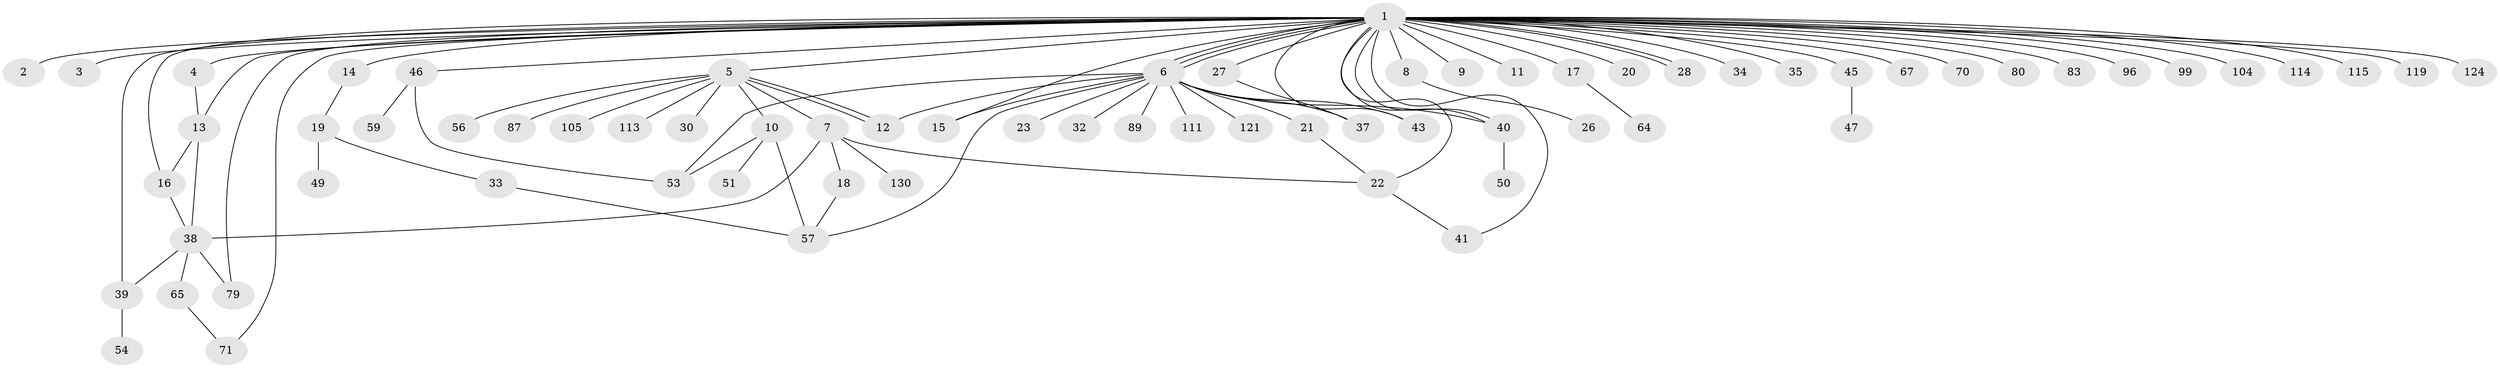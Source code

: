 // original degree distribution, {44: 0.0070921985815602835, 1: 0.5319148936170213, 3: 0.12056737588652482, 12: 0.0070921985815602835, 16: 0.0070921985815602835, 5: 0.05673758865248227, 4: 0.03546099290780142, 6: 0.02127659574468085, 2: 0.2127659574468085}
// Generated by graph-tools (version 1.1) at 2025/14/03/09/25 04:14:37]
// undirected, 70 vertices, 94 edges
graph export_dot {
graph [start="1"]
  node [color=gray90,style=filled];
  1;
  2;
  3;
  4 [super="+108"];
  5 [super="+78+76"];
  6;
  7;
  8 [super="+69"];
  9;
  10 [super="+24+58+31"];
  11 [super="+117+140"];
  12 [super="+129"];
  13 [super="+116+25"];
  14 [super="+29+92"];
  15 [super="+141+44+75+63"];
  16 [super="+112+60"];
  17 [super="+94+48"];
  18 [super="+86"];
  19 [super="+74+100+122"];
  20;
  21 [super="+137+127"];
  22 [super="+128+36"];
  23;
  26 [super="+106"];
  27;
  28 [super="+84+135"];
  30;
  32;
  33 [super="+95+42"];
  34;
  35;
  37 [super="+97"];
  38 [super="+72"];
  39 [super="+73"];
  40 [super="+136"];
  41;
  43 [super="+93+101+61"];
  45 [super="+68"];
  46 [super="+52+85+133"];
  47;
  49;
  50 [super="+123+134"];
  51 [super="+91"];
  53 [super="+90+118+82+66"];
  54;
  56;
  57;
  59;
  64;
  65 [super="+81"];
  67;
  70 [super="+103"];
  71;
  79 [super="+98"];
  80;
  83;
  87;
  89;
  96;
  99;
  104;
  105;
  111;
  113;
  114;
  115;
  119;
  121;
  124;
  130;
  1 -- 2;
  1 -- 3;
  1 -- 4;
  1 -- 5;
  1 -- 6;
  1 -- 6;
  1 -- 6;
  1 -- 8;
  1 -- 9;
  1 -- 11;
  1 -- 13;
  1 -- 14;
  1 -- 16;
  1 -- 17 [weight=2];
  1 -- 20;
  1 -- 22;
  1 -- 27;
  1 -- 28;
  1 -- 28;
  1 -- 34;
  1 -- 35;
  1 -- 39;
  1 -- 40;
  1 -- 40;
  1 -- 41;
  1 -- 43;
  1 -- 45;
  1 -- 46;
  1 -- 67;
  1 -- 70;
  1 -- 71;
  1 -- 79;
  1 -- 80;
  1 -- 83;
  1 -- 96;
  1 -- 99;
  1 -- 104;
  1 -- 114;
  1 -- 115;
  1 -- 119;
  1 -- 124;
  1 -- 15 [weight=2];
  4 -- 13;
  5 -- 7;
  5 -- 10;
  5 -- 12;
  5 -- 12;
  5 -- 30;
  5 -- 56;
  5 -- 87;
  5 -- 105;
  5 -- 113;
  6 -- 12;
  6 -- 15;
  6 -- 21;
  6 -- 23;
  6 -- 32;
  6 -- 37;
  6 -- 40;
  6 -- 43;
  6 -- 53;
  6 -- 57;
  6 -- 89;
  6 -- 111;
  6 -- 121;
  7 -- 18;
  7 -- 22;
  7 -- 38;
  7 -- 130;
  8 -- 26;
  10 -- 57;
  10 -- 51;
  10 -- 53;
  13 -- 38;
  13 -- 16;
  14 -- 19;
  16 -- 38;
  17 -- 64;
  18 -- 57;
  19 -- 33;
  19 -- 49;
  21 -- 22;
  22 -- 41;
  27 -- 37;
  33 -- 57;
  38 -- 65;
  38 -- 79;
  38 -- 39;
  39 -- 54;
  40 -- 50;
  45 -- 47;
  46 -- 53;
  46 -- 59;
  65 -- 71;
}
